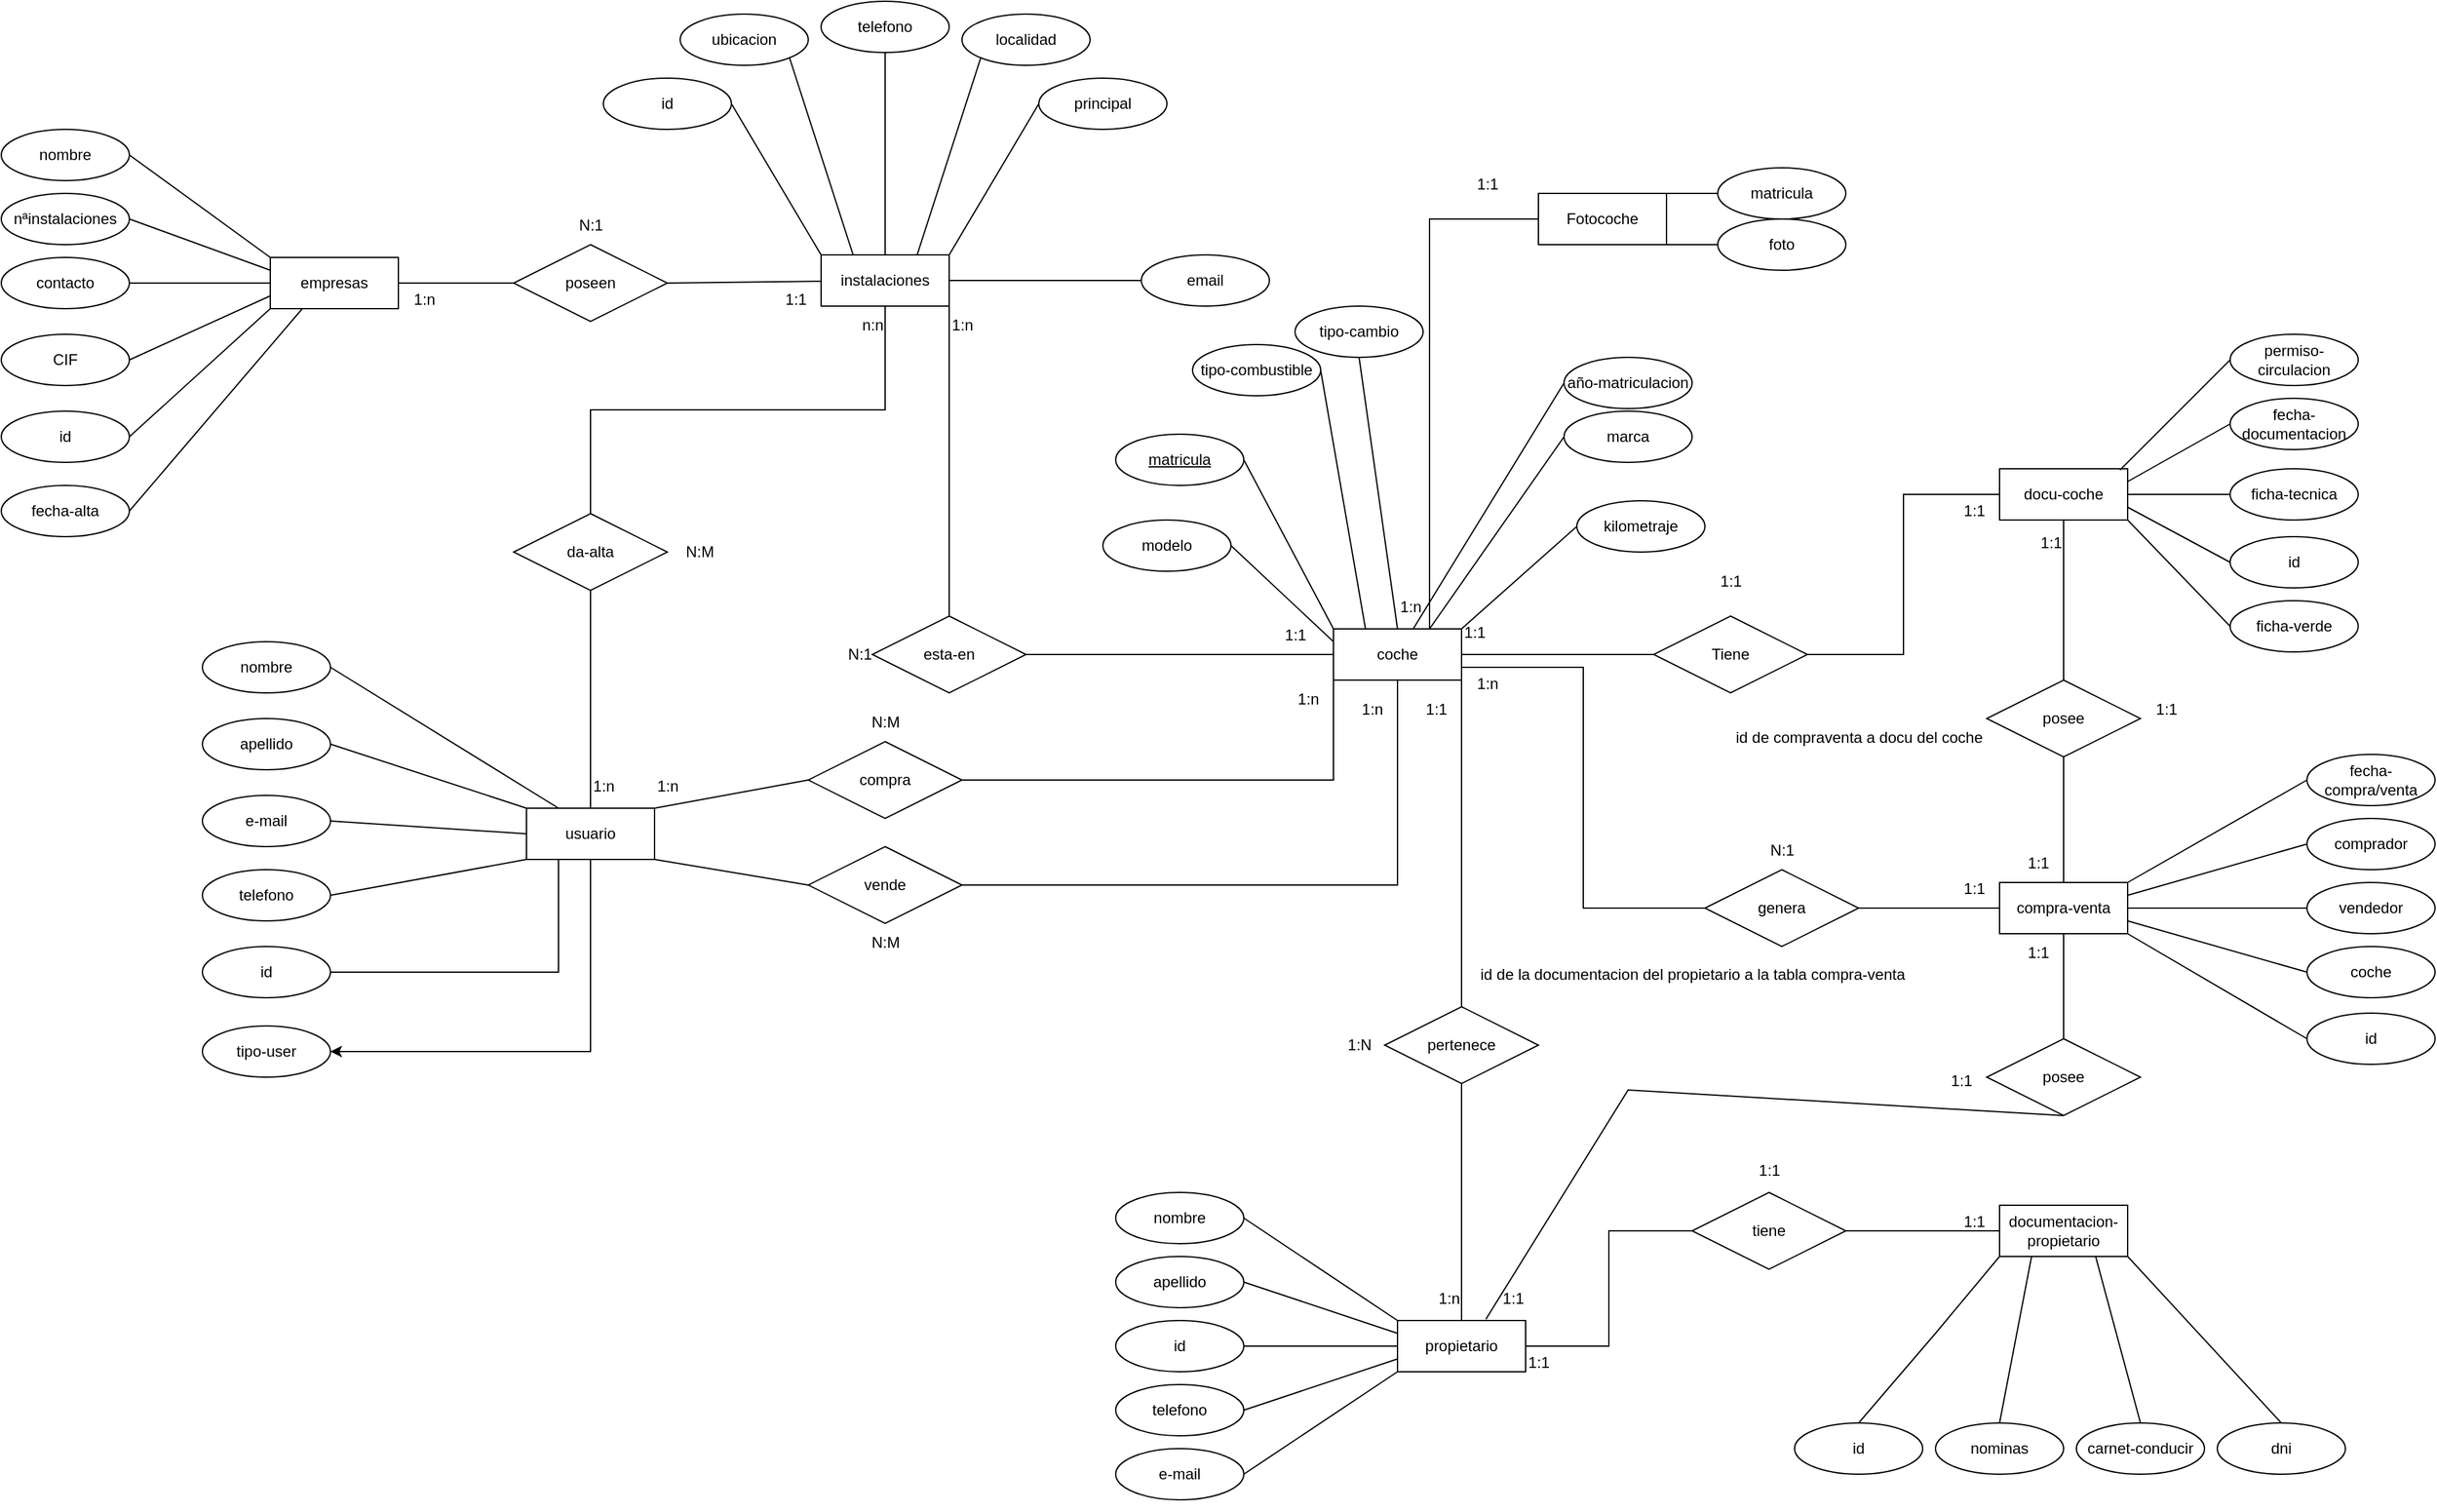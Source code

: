 <mxfile version="24.6.4" type="device">
  <diagram name="Página-1" id="o32XOpae7jngoMdHdTob">
    <mxGraphModel dx="2261" dy="2005" grid="1" gridSize="10" guides="1" tooltips="1" connect="1" arrows="1" fold="1" page="1" pageScale="1" pageWidth="827" pageHeight="1169" math="0" shadow="0">
      <root>
        <mxCell id="0" />
        <mxCell id="1" parent="0" />
        <mxCell id="p2h6je1VR1aponJOLCcb-19" style="edgeStyle=none;rounded=0;orthogonalLoop=1;jettySize=auto;html=1;exitX=1;exitY=0.5;exitDx=0;exitDy=0;endArrow=none;endFill=0;" parent="1" source="p2h6je1VR1aponJOLCcb-2" target="p2h6je1VR1aponJOLCcb-18" edge="1">
          <mxGeometry relative="1" as="geometry" />
        </mxCell>
        <mxCell id="LXrjmOvLJOe-oif1tUqk-15" style="edgeStyle=orthogonalEdgeStyle;rounded=0;orthogonalLoop=1;jettySize=auto;html=1;exitX=1;exitY=0.75;exitDx=0;exitDy=0;entryX=0;entryY=0.5;entryDx=0;entryDy=0;endArrow=none;endFill=0;" parent="1" source="p2h6je1VR1aponJOLCcb-2" target="LXrjmOvLJOe-oif1tUqk-14" edge="1">
          <mxGeometry relative="1" as="geometry" />
        </mxCell>
        <mxCell id="v3i-XIdAXRBcabQPb2au-12" style="edgeStyle=none;rounded=0;orthogonalLoop=1;jettySize=auto;html=1;exitX=0;exitY=0.5;exitDx=0;exitDy=0;entryX=1;entryY=0.5;entryDx=0;entryDy=0;endArrow=none;endFill=0;" parent="1" source="p2h6je1VR1aponJOLCcb-2" target="v3i-XIdAXRBcabQPb2au-11" edge="1">
          <mxGeometry relative="1" as="geometry" />
        </mxCell>
        <mxCell id="qPH6WN7WB-IxrL-zVzdW-25" style="edgeStyle=none;rounded=0;orthogonalLoop=1;jettySize=auto;html=1;exitX=1;exitY=1;exitDx=0;exitDy=0;entryX=0.5;entryY=0;entryDx=0;entryDy=0;endArrow=none;endFill=0;" parent="1" source="p2h6je1VR1aponJOLCcb-2" target="p2h6je1VR1aponJOLCcb-33" edge="1">
          <mxGeometry relative="1" as="geometry" />
        </mxCell>
        <mxCell id="p2h6je1VR1aponJOLCcb-2" value="coche" style="whiteSpace=wrap;html=1;align=center;" parent="1" vertex="1">
          <mxGeometry x="370" y="260" width="100" height="40" as="geometry" />
        </mxCell>
        <mxCell id="p2h6je1VR1aponJOLCcb-10" style="edgeStyle=none;rounded=0;orthogonalLoop=1;jettySize=auto;html=1;entryX=0;entryY=0;entryDx=0;entryDy=0;exitX=1;exitY=0.5;exitDx=0;exitDy=0;endArrow=none;endFill=0;" parent="1" source="p2h6je1VR1aponJOLCcb-3" target="p2h6je1VR1aponJOLCcb-2" edge="1">
          <mxGeometry relative="1" as="geometry">
            <mxPoint x="290" y="150" as="sourcePoint" />
          </mxGeometry>
        </mxCell>
        <mxCell id="p2h6je1VR1aponJOLCcb-3" value="&lt;u&gt;matricula&lt;/u&gt;" style="ellipse;whiteSpace=wrap;html=1;align=center;" parent="1" vertex="1">
          <mxGeometry x="200" y="108" width="100" height="40" as="geometry" />
        </mxCell>
        <mxCell id="p2h6je1VR1aponJOLCcb-15" style="edgeStyle=none;rounded=0;orthogonalLoop=1;jettySize=auto;html=1;exitX=0.5;exitY=1;exitDx=0;exitDy=0;entryX=0.5;entryY=0;entryDx=0;entryDy=0;endArrow=none;endFill=0;" parent="1" source="p2h6je1VR1aponJOLCcb-4" target="p2h6je1VR1aponJOLCcb-2" edge="1">
          <mxGeometry relative="1" as="geometry" />
        </mxCell>
        <mxCell id="p2h6je1VR1aponJOLCcb-4" value="tipo-cambio" style="ellipse;whiteSpace=wrap;html=1;align=center;" parent="1" vertex="1">
          <mxGeometry x="340" y="8" width="100" height="40" as="geometry" />
        </mxCell>
        <mxCell id="p2h6je1VR1aponJOLCcb-16" style="edgeStyle=none;rounded=0;orthogonalLoop=1;jettySize=auto;html=1;exitX=0;exitY=0.5;exitDx=0;exitDy=0;endArrow=none;endFill=0;" parent="1" source="p2h6je1VR1aponJOLCcb-5" target="p2h6je1VR1aponJOLCcb-2" edge="1">
          <mxGeometry relative="1" as="geometry" />
        </mxCell>
        <mxCell id="p2h6je1VR1aponJOLCcb-5" value="año-matriculacion" style="ellipse;whiteSpace=wrap;html=1;align=center;" parent="1" vertex="1">
          <mxGeometry x="550" y="48" width="100" height="40" as="geometry" />
        </mxCell>
        <mxCell id="p2h6je1VR1aponJOLCcb-14" style="edgeStyle=none;rounded=0;orthogonalLoop=1;jettySize=auto;html=1;exitX=1;exitY=0.5;exitDx=0;exitDy=0;entryX=0.25;entryY=0;entryDx=0;entryDy=0;endArrow=none;endFill=0;" parent="1" source="p2h6je1VR1aponJOLCcb-6" target="p2h6je1VR1aponJOLCcb-2" edge="1">
          <mxGeometry relative="1" as="geometry" />
        </mxCell>
        <mxCell id="p2h6je1VR1aponJOLCcb-6" value="tipo-combustible" style="ellipse;whiteSpace=wrap;html=1;align=center;" parent="1" vertex="1">
          <mxGeometry x="260" y="38" width="100" height="40" as="geometry" />
        </mxCell>
        <mxCell id="LXrjmOvLJOe-oif1tUqk-6" style="edgeStyle=none;rounded=0;orthogonalLoop=1;jettySize=auto;html=1;exitX=0;exitY=0.5;exitDx=0;exitDy=0;entryX=0.75;entryY=0;entryDx=0;entryDy=0;endArrow=none;endFill=0;" parent="1" source="p2h6je1VR1aponJOLCcb-7" target="p2h6je1VR1aponJOLCcb-2" edge="1">
          <mxGeometry relative="1" as="geometry" />
        </mxCell>
        <mxCell id="p2h6je1VR1aponJOLCcb-7" value="marca" style="ellipse;whiteSpace=wrap;html=1;align=center;" parent="1" vertex="1">
          <mxGeometry x="550" y="90" width="100" height="40" as="geometry" />
        </mxCell>
        <mxCell id="LXrjmOvLJOe-oif1tUqk-4" style="edgeStyle=none;rounded=0;orthogonalLoop=1;jettySize=auto;html=1;exitX=0;exitY=0.5;exitDx=0;exitDy=0;entryX=1;entryY=0;entryDx=0;entryDy=0;endArrow=none;endFill=0;" parent="1" source="p2h6je1VR1aponJOLCcb-8" target="p2h6je1VR1aponJOLCcb-2" edge="1">
          <mxGeometry relative="1" as="geometry" />
        </mxCell>
        <mxCell id="p2h6je1VR1aponJOLCcb-8" value="kilometraje" style="ellipse;whiteSpace=wrap;html=1;align=center;" parent="1" vertex="1">
          <mxGeometry x="560" y="160" width="100" height="40" as="geometry" />
        </mxCell>
        <mxCell id="p2h6je1VR1aponJOLCcb-11" style="edgeStyle=none;rounded=0;orthogonalLoop=1;jettySize=auto;html=1;exitX=1;exitY=0.5;exitDx=0;exitDy=0;entryX=0;entryY=0.25;entryDx=0;entryDy=0;endArrow=none;endFill=0;" parent="1" source="p2h6je1VR1aponJOLCcb-9" target="p2h6je1VR1aponJOLCcb-2" edge="1">
          <mxGeometry relative="1" as="geometry" />
        </mxCell>
        <mxCell id="p2h6je1VR1aponJOLCcb-9" value="modelo" style="ellipse;whiteSpace=wrap;html=1;align=center;" parent="1" vertex="1">
          <mxGeometry x="190" y="175" width="100" height="40" as="geometry" />
        </mxCell>
        <mxCell id="p2h6je1VR1aponJOLCcb-21" style="edgeStyle=orthogonalEdgeStyle;rounded=0;orthogonalLoop=1;jettySize=auto;html=1;exitX=1;exitY=0.5;exitDx=0;exitDy=0;entryX=0;entryY=0.5;entryDx=0;entryDy=0;endArrow=none;endFill=0;" parent="1" source="p2h6je1VR1aponJOLCcb-18" target="p2h6je1VR1aponJOLCcb-20" edge="1">
          <mxGeometry relative="1" as="geometry" />
        </mxCell>
        <mxCell id="p2h6je1VR1aponJOLCcb-18" value="Tiene" style="shape=rhombus;perimeter=rhombusPerimeter;whiteSpace=wrap;html=1;align=center;" parent="1" vertex="1">
          <mxGeometry x="620" y="250" width="120" height="60" as="geometry" />
        </mxCell>
        <mxCell id="qPH6WN7WB-IxrL-zVzdW-34" style="edgeStyle=none;rounded=0;orthogonalLoop=1;jettySize=auto;html=1;exitX=0.5;exitY=1;exitDx=0;exitDy=0;endArrow=none;endFill=0;" parent="1" source="p2h6je1VR1aponJOLCcb-20" target="v3i-XIdAXRBcabQPb2au-45" edge="1">
          <mxGeometry relative="1" as="geometry" />
        </mxCell>
        <mxCell id="p2h6je1VR1aponJOLCcb-20" value="docu-coche" style="whiteSpace=wrap;html=1;align=center;" parent="1" vertex="1">
          <mxGeometry x="890" y="135" width="100" height="40" as="geometry" />
        </mxCell>
        <mxCell id="p2h6je1VR1aponJOLCcb-22" value="permiso-circulacion" style="ellipse;whiteSpace=wrap;html=1;align=center;" parent="1" vertex="1">
          <mxGeometry x="1070" y="30" width="100" height="40" as="geometry" />
        </mxCell>
        <mxCell id="p2h6je1VR1aponJOLCcb-26" style="edgeStyle=none;rounded=0;orthogonalLoop=1;jettySize=auto;html=1;exitX=0;exitY=0.5;exitDx=0;exitDy=0;entryX=1;entryY=0.5;entryDx=0;entryDy=0;endArrow=none;endFill=0;" parent="1" source="p2h6je1VR1aponJOLCcb-23" target="p2h6je1VR1aponJOLCcb-20" edge="1">
          <mxGeometry relative="1" as="geometry" />
        </mxCell>
        <mxCell id="p2h6je1VR1aponJOLCcb-23" value="ficha-tecnica" style="ellipse;whiteSpace=wrap;html=1;align=center;" parent="1" vertex="1">
          <mxGeometry x="1070" y="135" width="100" height="40" as="geometry" />
        </mxCell>
        <mxCell id="p2h6je1VR1aponJOLCcb-27" style="edgeStyle=none;rounded=0;orthogonalLoop=1;jettySize=auto;html=1;exitX=0;exitY=0.5;exitDx=0;exitDy=0;entryX=1;entryY=1;entryDx=0;entryDy=0;endArrow=none;endFill=0;" parent="1" source="p2h6je1VR1aponJOLCcb-24" target="p2h6je1VR1aponJOLCcb-20" edge="1">
          <mxGeometry relative="1" as="geometry" />
        </mxCell>
        <mxCell id="p2h6je1VR1aponJOLCcb-24" value="ficha-verde" style="ellipse;whiteSpace=wrap;html=1;align=center;" parent="1" vertex="1">
          <mxGeometry x="1070" y="238" width="100" height="40" as="geometry" />
        </mxCell>
        <mxCell id="p2h6je1VR1aponJOLCcb-25" style="edgeStyle=none;rounded=0;orthogonalLoop=1;jettySize=auto;html=1;exitX=0;exitY=0.5;exitDx=0;exitDy=0;entryX=0.94;entryY=0.025;entryDx=0;entryDy=0;entryPerimeter=0;endArrow=none;endFill=0;" parent="1" source="p2h6je1VR1aponJOLCcb-22" target="p2h6je1VR1aponJOLCcb-20" edge="1">
          <mxGeometry relative="1" as="geometry" />
        </mxCell>
        <mxCell id="p2h6je1VR1aponJOLCcb-28" value="1:1" style="text;html=1;align=center;verticalAlign=middle;resizable=0;points=[];autosize=1;strokeColor=none;fillColor=none;" parent="1" vertex="1">
          <mxGeometry x="460" y="248" width="40" height="30" as="geometry" />
        </mxCell>
        <mxCell id="p2h6je1VR1aponJOLCcb-29" value="1:1" style="text;html=1;align=center;verticalAlign=middle;resizable=0;points=[];autosize=1;strokeColor=none;fillColor=none;" parent="1" vertex="1">
          <mxGeometry x="850" y="153" width="40" height="30" as="geometry" />
        </mxCell>
        <mxCell id="p2h6je1VR1aponJOLCcb-30" value="1:1" style="text;html=1;align=center;verticalAlign=middle;resizable=0;points=[];autosize=1;strokeColor=none;fillColor=none;" parent="1" vertex="1">
          <mxGeometry x="660" y="208" width="40" height="30" as="geometry" />
        </mxCell>
        <mxCell id="p2h6je1VR1aponJOLCcb-36" style="edgeStyle=none;rounded=0;orthogonalLoop=1;jettySize=auto;html=1;exitX=0.5;exitY=1;exitDx=0;exitDy=0;endArrow=none;endFill=0;" parent="1" source="p2h6je1VR1aponJOLCcb-33" target="p2h6je1VR1aponJOLCcb-35" edge="1">
          <mxGeometry relative="1" as="geometry" />
        </mxCell>
        <mxCell id="p2h6je1VR1aponJOLCcb-33" value="pertenece" style="shape=rhombus;perimeter=rhombusPerimeter;whiteSpace=wrap;html=1;align=center;" parent="1" vertex="1">
          <mxGeometry x="410" y="555" width="120" height="60" as="geometry" />
        </mxCell>
        <mxCell id="v3i-XIdAXRBcabQPb2au-23" style="edgeStyle=orthogonalEdgeStyle;rounded=0;orthogonalLoop=1;jettySize=auto;html=1;exitX=1;exitY=0.5;exitDx=0;exitDy=0;entryX=0;entryY=0.5;entryDx=0;entryDy=0;endArrow=none;endFill=0;" parent="1" source="p2h6je1VR1aponJOLCcb-35" target="v3i-XIdAXRBcabQPb2au-22" edge="1">
          <mxGeometry relative="1" as="geometry" />
        </mxCell>
        <mxCell id="p2h6je1VR1aponJOLCcb-35" value="propietario" style="whiteSpace=wrap;html=1;align=center;" parent="1" vertex="1">
          <mxGeometry x="420" y="800" width="100" height="40" as="geometry" />
        </mxCell>
        <mxCell id="p2h6je1VR1aponJOLCcb-43" style="edgeStyle=none;rounded=0;orthogonalLoop=1;jettySize=auto;html=1;exitX=1;exitY=0.5;exitDx=0;exitDy=0;entryX=0;entryY=0;entryDx=0;entryDy=0;endArrow=none;endFill=0;" parent="1" source="p2h6je1VR1aponJOLCcb-38" target="p2h6je1VR1aponJOLCcb-35" edge="1">
          <mxGeometry relative="1" as="geometry" />
        </mxCell>
        <mxCell id="p2h6je1VR1aponJOLCcb-38" value="nombre" style="ellipse;whiteSpace=wrap;html=1;align=center;" parent="1" vertex="1">
          <mxGeometry x="200" y="700" width="100" height="40" as="geometry" />
        </mxCell>
        <mxCell id="p2h6je1VR1aponJOLCcb-44" style="edgeStyle=none;rounded=0;orthogonalLoop=1;jettySize=auto;html=1;exitX=1;exitY=0.5;exitDx=0;exitDy=0;entryX=0;entryY=0.25;entryDx=0;entryDy=0;endArrow=none;endFill=0;" parent="1" source="p2h6je1VR1aponJOLCcb-39" target="p2h6je1VR1aponJOLCcb-35" edge="1">
          <mxGeometry relative="1" as="geometry" />
        </mxCell>
        <mxCell id="p2h6je1VR1aponJOLCcb-39" value="apellido" style="ellipse;whiteSpace=wrap;html=1;align=center;" parent="1" vertex="1">
          <mxGeometry x="200" y="750" width="100" height="40" as="geometry" />
        </mxCell>
        <mxCell id="p2h6je1VR1aponJOLCcb-46" style="edgeStyle=none;rounded=0;orthogonalLoop=1;jettySize=auto;html=1;exitX=1;exitY=0.5;exitDx=0;exitDy=0;entryX=0;entryY=1;entryDx=0;entryDy=0;endArrow=none;endFill=0;" parent="1" source="p2h6je1VR1aponJOLCcb-40" target="p2h6je1VR1aponJOLCcb-35" edge="1">
          <mxGeometry relative="1" as="geometry" />
        </mxCell>
        <mxCell id="p2h6je1VR1aponJOLCcb-40" value="e-mail" style="ellipse;whiteSpace=wrap;html=1;align=center;" parent="1" vertex="1">
          <mxGeometry x="200" y="900" width="100" height="40" as="geometry" />
        </mxCell>
        <mxCell id="p2h6je1VR1aponJOLCcb-45" style="edgeStyle=none;rounded=0;orthogonalLoop=1;jettySize=auto;html=1;exitX=1;exitY=0.5;exitDx=0;exitDy=0;entryX=0;entryY=0.75;entryDx=0;entryDy=0;endArrow=none;endFill=0;" parent="1" source="p2h6je1VR1aponJOLCcb-41" target="p2h6je1VR1aponJOLCcb-35" edge="1">
          <mxGeometry relative="1" as="geometry" />
        </mxCell>
        <mxCell id="p2h6je1VR1aponJOLCcb-41" value="telefono" style="ellipse;whiteSpace=wrap;html=1;align=center;" parent="1" vertex="1">
          <mxGeometry x="200" y="850" width="100" height="40" as="geometry" />
        </mxCell>
        <mxCell id="p2h6je1VR1aponJOLCcb-61" style="edgeStyle=none;rounded=0;orthogonalLoop=1;jettySize=auto;html=1;exitX=1;exitY=0.5;exitDx=0;exitDy=0;entryX=0;entryY=0.5;entryDx=0;entryDy=0;endArrow=none;endFill=0;" parent="1" source="p2h6je1VR1aponJOLCcb-47" target="p2h6je1VR1aponJOLCcb-59" edge="1">
          <mxGeometry relative="1" as="geometry" />
        </mxCell>
        <mxCell id="p2h6je1VR1aponJOLCcb-47" value="empresas" style="whiteSpace=wrap;html=1;align=center;" parent="1" vertex="1">
          <mxGeometry x="-460" y="-30" width="100" height="40" as="geometry" />
        </mxCell>
        <mxCell id="LXrjmOvLJOe-oif1tUqk-11" style="edgeStyle=none;rounded=0;orthogonalLoop=1;jettySize=auto;html=1;exitX=1;exitY=0;exitDx=0;exitDy=0;entryX=0;entryY=0.5;entryDx=0;entryDy=0;endArrow=none;endFill=0;" parent="1" source="p2h6je1VR1aponJOLCcb-48" target="LXrjmOvLJOe-oif1tUqk-1" edge="1">
          <mxGeometry relative="1" as="geometry" />
        </mxCell>
        <mxCell id="LXrjmOvLJOe-oif1tUqk-12" style="edgeStyle=none;rounded=0;orthogonalLoop=1;jettySize=auto;html=1;exitX=1;exitY=1;exitDx=0;exitDy=0;entryX=0;entryY=0.5;entryDx=0;entryDy=0;endArrow=none;endFill=0;" parent="1" source="p2h6je1VR1aponJOLCcb-48" target="LXrjmOvLJOe-oif1tUqk-9" edge="1">
          <mxGeometry relative="1" as="geometry" />
        </mxCell>
        <mxCell id="LVXX-1TOf8KX2wF0o9g_-2" style="edgeStyle=orthogonalEdgeStyle;rounded=0;orthogonalLoop=1;jettySize=auto;html=1;exitX=0.5;exitY=1;exitDx=0;exitDy=0;entryX=1;entryY=0.5;entryDx=0;entryDy=0;" edge="1" parent="1" source="p2h6je1VR1aponJOLCcb-48" target="LVXX-1TOf8KX2wF0o9g_-1">
          <mxGeometry relative="1" as="geometry" />
        </mxCell>
        <mxCell id="p2h6je1VR1aponJOLCcb-48" value="usuario" style="whiteSpace=wrap;html=1;align=center;" parent="1" vertex="1">
          <mxGeometry x="-260" y="400" width="100" height="40" as="geometry" />
        </mxCell>
        <mxCell id="p2h6je1VR1aponJOLCcb-54" style="edgeStyle=none;rounded=0;orthogonalLoop=1;jettySize=auto;html=1;exitX=1;exitY=0.5;exitDx=0;exitDy=0;entryX=0;entryY=1;entryDx=0;entryDy=0;endArrow=none;endFill=0;" parent="1" source="p2h6je1VR1aponJOLCcb-49" target="p2h6je1VR1aponJOLCcb-47" edge="1">
          <mxGeometry relative="1" as="geometry" />
        </mxCell>
        <mxCell id="p2h6je1VR1aponJOLCcb-49" value="id" style="ellipse;whiteSpace=wrap;html=1;align=center;" parent="1" vertex="1">
          <mxGeometry x="-670" y="90" width="100" height="40" as="geometry" />
        </mxCell>
        <mxCell id="p2h6je1VR1aponJOLCcb-55" style="edgeStyle=none;rounded=0;orthogonalLoop=1;jettySize=auto;html=1;exitX=1;exitY=0.5;exitDx=0;exitDy=0;entryX=0;entryY=0;entryDx=0;entryDy=0;endArrow=none;endFill=0;" parent="1" source="p2h6je1VR1aponJOLCcb-50" target="p2h6je1VR1aponJOLCcb-47" edge="1">
          <mxGeometry relative="1" as="geometry" />
        </mxCell>
        <mxCell id="p2h6je1VR1aponJOLCcb-50" value="nombre" style="ellipse;whiteSpace=wrap;html=1;align=center;" parent="1" vertex="1">
          <mxGeometry x="-670" y="-130" width="100" height="40" as="geometry" />
        </mxCell>
        <mxCell id="p2h6je1VR1aponJOLCcb-57" style="edgeStyle=none;rounded=0;orthogonalLoop=1;jettySize=auto;html=1;exitX=1;exitY=0.5;exitDx=0;exitDy=0;entryX=0;entryY=0.5;entryDx=0;entryDy=0;endArrow=none;endFill=0;" parent="1" source="p2h6je1VR1aponJOLCcb-51" target="p2h6je1VR1aponJOLCcb-47" edge="1">
          <mxGeometry relative="1" as="geometry" />
        </mxCell>
        <mxCell id="p2h6je1VR1aponJOLCcb-51" value="contacto" style="ellipse;whiteSpace=wrap;html=1;align=center;" parent="1" vertex="1">
          <mxGeometry x="-670" y="-30" width="100" height="40" as="geometry" />
        </mxCell>
        <mxCell id="p2h6je1VR1aponJOLCcb-52" value="CIF" style="ellipse;whiteSpace=wrap;html=1;align=center;" parent="1" vertex="1">
          <mxGeometry x="-670" y="30" width="100" height="40" as="geometry" />
        </mxCell>
        <mxCell id="p2h6je1VR1aponJOLCcb-56" style="edgeStyle=none;rounded=0;orthogonalLoop=1;jettySize=auto;html=1;exitX=1;exitY=0.5;exitDx=0;exitDy=0;entryX=0;entryY=0.25;entryDx=0;entryDy=0;endArrow=none;endFill=0;" parent="1" source="p2h6je1VR1aponJOLCcb-53" target="p2h6je1VR1aponJOLCcb-47" edge="1">
          <mxGeometry relative="1" as="geometry" />
        </mxCell>
        <mxCell id="p2h6je1VR1aponJOLCcb-53" value="nªinstalaciones" style="ellipse;whiteSpace=wrap;html=1;align=center;" parent="1" vertex="1">
          <mxGeometry x="-670" y="-80" width="100" height="40" as="geometry" />
        </mxCell>
        <mxCell id="p2h6je1VR1aponJOLCcb-58" style="edgeStyle=none;rounded=0;orthogonalLoop=1;jettySize=auto;html=1;exitX=1;exitY=0.5;exitDx=0;exitDy=0;entryX=0;entryY=0.75;entryDx=0;entryDy=0;endArrow=none;endFill=0;" parent="1" source="p2h6je1VR1aponJOLCcb-52" target="p2h6je1VR1aponJOLCcb-47" edge="1">
          <mxGeometry relative="1" as="geometry" />
        </mxCell>
        <mxCell id="p2h6je1VR1aponJOLCcb-62" style="edgeStyle=none;rounded=0;orthogonalLoop=1;jettySize=auto;html=1;exitX=1;exitY=0.5;exitDx=0;exitDy=0;endArrow=none;endFill=0;" parent="1" source="p2h6je1VR1aponJOLCcb-59" target="p2h6je1VR1aponJOLCcb-60" edge="1">
          <mxGeometry relative="1" as="geometry" />
        </mxCell>
        <mxCell id="p2h6je1VR1aponJOLCcb-59" value="poseen" style="shape=rhombus;perimeter=rhombusPerimeter;whiteSpace=wrap;html=1;align=center;" parent="1" vertex="1">
          <mxGeometry x="-270" y="-40" width="120" height="60" as="geometry" />
        </mxCell>
        <mxCell id="qPH6WN7WB-IxrL-zVzdW-4" style="edgeStyle=orthogonalEdgeStyle;rounded=0;orthogonalLoop=1;jettySize=auto;html=1;exitX=0.5;exitY=1;exitDx=0;exitDy=0;entryX=0.5;entryY=0;entryDx=0;entryDy=0;endArrow=none;endFill=0;" parent="1" source="p2h6je1VR1aponJOLCcb-60" target="LXrjmOvLJOe-oif1tUqk-18" edge="1">
          <mxGeometry relative="1" as="geometry" />
        </mxCell>
        <mxCell id="p2h6je1VR1aponJOLCcb-60" value="instalaciones" style="whiteSpace=wrap;html=1;align=center;" parent="1" vertex="1">
          <mxGeometry x="-30" y="-32" width="100" height="40" as="geometry" />
        </mxCell>
        <mxCell id="p2h6je1VR1aponJOLCcb-75" style="edgeStyle=none;rounded=0;orthogonalLoop=1;jettySize=auto;html=1;exitX=1;exitY=1;exitDx=0;exitDy=0;entryX=0.25;entryY=0;entryDx=0;entryDy=0;endArrow=none;endFill=0;" parent="1" source="p2h6je1VR1aponJOLCcb-64" target="p2h6je1VR1aponJOLCcb-60" edge="1">
          <mxGeometry relative="1" as="geometry" />
        </mxCell>
        <mxCell id="p2h6je1VR1aponJOLCcb-64" value="ubicacion" style="ellipse;whiteSpace=wrap;html=1;align=center;" parent="1" vertex="1">
          <mxGeometry x="-140" y="-220" width="100" height="40" as="geometry" />
        </mxCell>
        <mxCell id="qPH6WN7WB-IxrL-zVzdW-6" style="rounded=0;orthogonalLoop=1;jettySize=auto;html=1;exitX=0;exitY=1;exitDx=0;exitDy=0;entryX=0.75;entryY=0;entryDx=0;entryDy=0;endArrow=none;endFill=0;" parent="1" source="p2h6je1VR1aponJOLCcb-65" target="p2h6je1VR1aponJOLCcb-60" edge="1">
          <mxGeometry relative="1" as="geometry" />
        </mxCell>
        <mxCell id="p2h6je1VR1aponJOLCcb-65" value="localidad" style="ellipse;whiteSpace=wrap;html=1;align=center;" parent="1" vertex="1">
          <mxGeometry x="80" y="-220" width="100" height="40" as="geometry" />
        </mxCell>
        <mxCell id="p2h6je1VR1aponJOLCcb-73" style="edgeStyle=none;rounded=0;orthogonalLoop=1;jettySize=auto;html=1;exitX=0.5;exitY=1;exitDx=0;exitDy=0;entryX=0.5;entryY=0;entryDx=0;entryDy=0;endArrow=none;endFill=0;" parent="1" source="p2h6je1VR1aponJOLCcb-66" target="p2h6je1VR1aponJOLCcb-60" edge="1">
          <mxGeometry relative="1" as="geometry" />
        </mxCell>
        <mxCell id="p2h6je1VR1aponJOLCcb-66" value="telefono" style="ellipse;whiteSpace=wrap;html=1;align=center;" parent="1" vertex="1">
          <mxGeometry x="-30" y="-230" width="100" height="40" as="geometry" />
        </mxCell>
        <mxCell id="p2h6je1VR1aponJOLCcb-70" style="edgeStyle=none;rounded=0;orthogonalLoop=1;jettySize=auto;html=1;exitX=0;exitY=0.5;exitDx=0;exitDy=0;endArrow=none;endFill=0;" parent="1" source="p2h6je1VR1aponJOLCcb-67" target="p2h6je1VR1aponJOLCcb-60" edge="1">
          <mxGeometry relative="1" as="geometry" />
        </mxCell>
        <mxCell id="p2h6je1VR1aponJOLCcb-67" value="email" style="ellipse;whiteSpace=wrap;html=1;align=center;" parent="1" vertex="1">
          <mxGeometry x="220" y="-32" width="100" height="40" as="geometry" />
        </mxCell>
        <mxCell id="p2h6je1VR1aponJOLCcb-71" style="edgeStyle=none;rounded=0;orthogonalLoop=1;jettySize=auto;html=1;exitX=0;exitY=0.5;exitDx=0;exitDy=0;entryX=1;entryY=0;entryDx=0;entryDy=0;endArrow=none;endFill=0;" parent="1" source="p2h6je1VR1aponJOLCcb-68" target="p2h6je1VR1aponJOLCcb-60" edge="1">
          <mxGeometry relative="1" as="geometry" />
        </mxCell>
        <mxCell id="p2h6je1VR1aponJOLCcb-68" value="principal" style="ellipse;whiteSpace=wrap;html=1;align=center;" parent="1" vertex="1">
          <mxGeometry x="140" y="-170" width="100" height="40" as="geometry" />
        </mxCell>
        <mxCell id="p2h6je1VR1aponJOLCcb-85" style="edgeStyle=none;rounded=0;orthogonalLoop=1;jettySize=auto;html=1;exitX=1;exitY=0.5;exitDx=0;exitDy=0;entryX=0;entryY=1;entryDx=0;entryDy=0;endArrow=none;endFill=0;" parent="1" source="p2h6je1VR1aponJOLCcb-77" target="p2h6je1VR1aponJOLCcb-48" edge="1">
          <mxGeometry relative="1" as="geometry" />
        </mxCell>
        <mxCell id="p2h6je1VR1aponJOLCcb-77" value="telefono" style="ellipse;whiteSpace=wrap;html=1;align=center;" parent="1" vertex="1">
          <mxGeometry x="-513" y="448" width="100" height="40" as="geometry" />
        </mxCell>
        <mxCell id="p2h6je1VR1aponJOLCcb-84" style="edgeStyle=none;rounded=0;orthogonalLoop=1;jettySize=auto;html=1;exitX=1;exitY=0.5;exitDx=0;exitDy=0;entryX=0.25;entryY=0;entryDx=0;entryDy=0;endArrow=none;endFill=0;" parent="1" source="p2h6je1VR1aponJOLCcb-78" target="p2h6je1VR1aponJOLCcb-48" edge="1">
          <mxGeometry relative="1" as="geometry" />
        </mxCell>
        <mxCell id="p2h6je1VR1aponJOLCcb-78" value="nombre" style="ellipse;whiteSpace=wrap;html=1;align=center;" parent="1" vertex="1">
          <mxGeometry x="-513" y="270" width="100" height="40" as="geometry" />
        </mxCell>
        <mxCell id="p2h6je1VR1aponJOLCcb-83" style="edgeStyle=none;rounded=0;orthogonalLoop=1;jettySize=auto;html=1;exitX=1;exitY=0.5;exitDx=0;exitDy=0;entryX=0;entryY=0;entryDx=0;entryDy=0;endArrow=none;endFill=0;" parent="1" source="p2h6je1VR1aponJOLCcb-79" target="p2h6je1VR1aponJOLCcb-48" edge="1">
          <mxGeometry relative="1" as="geometry" />
        </mxCell>
        <mxCell id="p2h6je1VR1aponJOLCcb-79" value="apellido" style="ellipse;whiteSpace=wrap;html=1;align=center;" parent="1" vertex="1">
          <mxGeometry x="-513" y="330" width="100" height="40" as="geometry" />
        </mxCell>
        <mxCell id="p2h6je1VR1aponJOLCcb-82" style="edgeStyle=none;rounded=0;orthogonalLoop=1;jettySize=auto;html=1;exitX=1;exitY=0.5;exitDx=0;exitDy=0;entryX=0;entryY=0.5;entryDx=0;entryDy=0;endArrow=none;endFill=0;" parent="1" source="p2h6je1VR1aponJOLCcb-80" target="p2h6je1VR1aponJOLCcb-48" edge="1">
          <mxGeometry relative="1" as="geometry" />
        </mxCell>
        <mxCell id="p2h6je1VR1aponJOLCcb-80" value="e-mail" style="ellipse;whiteSpace=wrap;html=1;align=center;" parent="1" vertex="1">
          <mxGeometry x="-513" y="390" width="100" height="40" as="geometry" />
        </mxCell>
        <mxCell id="qPH6WN7WB-IxrL-zVzdW-14" style="edgeStyle=orthogonalEdgeStyle;rounded=0;orthogonalLoop=1;jettySize=auto;html=1;exitX=1;exitY=0.5;exitDx=0;exitDy=0;entryX=0;entryY=1;entryDx=0;entryDy=0;endArrow=none;endFill=0;" parent="1" source="LXrjmOvLJOe-oif1tUqk-1" target="p2h6je1VR1aponJOLCcb-2" edge="1">
          <mxGeometry relative="1" as="geometry">
            <mxPoint x="360" y="310" as="targetPoint" />
          </mxGeometry>
        </mxCell>
        <mxCell id="LXrjmOvLJOe-oif1tUqk-1" value="compra" style="shape=rhombus;perimeter=rhombusPerimeter;whiteSpace=wrap;html=1;align=center;" parent="1" vertex="1">
          <mxGeometry x="-40" y="348" width="120" height="60" as="geometry" />
        </mxCell>
        <mxCell id="qPH6WN7WB-IxrL-zVzdW-13" style="edgeStyle=orthogonalEdgeStyle;rounded=0;orthogonalLoop=1;jettySize=auto;html=1;exitX=1;exitY=0.5;exitDx=0;exitDy=0;entryX=0.5;entryY=1;entryDx=0;entryDy=0;endArrow=none;endFill=0;" parent="1" source="LXrjmOvLJOe-oif1tUqk-9" target="p2h6je1VR1aponJOLCcb-2" edge="1">
          <mxGeometry relative="1" as="geometry" />
        </mxCell>
        <mxCell id="LXrjmOvLJOe-oif1tUqk-9" value="vende" style="shape=rhombus;perimeter=rhombusPerimeter;whiteSpace=wrap;html=1;align=center;" parent="1" vertex="1">
          <mxGeometry x="-40" y="430" width="120" height="60" as="geometry" />
        </mxCell>
        <mxCell id="LXrjmOvLJOe-oif1tUqk-17" style="edgeStyle=none;rounded=0;orthogonalLoop=1;jettySize=auto;html=1;exitX=1;exitY=0.5;exitDx=0;exitDy=0;entryX=0;entryY=0.5;entryDx=0;entryDy=0;endArrow=none;endFill=0;" parent="1" source="LXrjmOvLJOe-oif1tUqk-14" target="LXrjmOvLJOe-oif1tUqk-16" edge="1">
          <mxGeometry relative="1" as="geometry" />
        </mxCell>
        <mxCell id="LXrjmOvLJOe-oif1tUqk-14" value="genera" style="shape=rhombus;perimeter=rhombusPerimeter;whiteSpace=wrap;html=1;align=center;" parent="1" vertex="1">
          <mxGeometry x="660" y="448" width="120" height="60" as="geometry" />
        </mxCell>
        <mxCell id="v3i-XIdAXRBcabQPb2au-41" style="edgeStyle=none;rounded=0;orthogonalLoop=1;jettySize=auto;html=1;exitX=0.5;exitY=1;exitDx=0;exitDy=0;entryX=0.5;entryY=0;entryDx=0;entryDy=0;endArrow=none;endFill=0;" parent="1" source="LXrjmOvLJOe-oif1tUqk-16" target="v3i-XIdAXRBcabQPb2au-40" edge="1">
          <mxGeometry relative="1" as="geometry" />
        </mxCell>
        <mxCell id="v3i-XIdAXRBcabQPb2au-47" style="edgeStyle=none;rounded=0;orthogonalLoop=1;jettySize=auto;html=1;exitX=0.5;exitY=0;exitDx=0;exitDy=0;entryX=0.5;entryY=1;entryDx=0;entryDy=0;endArrow=none;endFill=0;" parent="1" source="LXrjmOvLJOe-oif1tUqk-16" target="v3i-XIdAXRBcabQPb2au-45" edge="1">
          <mxGeometry relative="1" as="geometry" />
        </mxCell>
        <mxCell id="LXrjmOvLJOe-oif1tUqk-16" value="compra-venta" style="whiteSpace=wrap;html=1;align=center;" parent="1" vertex="1">
          <mxGeometry x="890" y="458" width="100" height="40" as="geometry" />
        </mxCell>
        <mxCell id="LXrjmOvLJOe-oif1tUqk-20" style="edgeStyle=none;rounded=0;orthogonalLoop=1;jettySize=auto;html=1;exitX=0.5;exitY=1;exitDx=0;exitDy=0;endArrow=none;endFill=0;" parent="1" source="LXrjmOvLJOe-oif1tUqk-18" target="p2h6je1VR1aponJOLCcb-48" edge="1">
          <mxGeometry relative="1" as="geometry" />
        </mxCell>
        <mxCell id="LXrjmOvLJOe-oif1tUqk-18" value="da-alta" style="shape=rhombus;perimeter=rhombusPerimeter;whiteSpace=wrap;html=1;align=center;" parent="1" vertex="1">
          <mxGeometry x="-270" y="170" width="120" height="60" as="geometry" />
        </mxCell>
        <mxCell id="LXrjmOvLJOe-oif1tUqk-26" style="edgeStyle=none;rounded=0;orthogonalLoop=1;jettySize=auto;html=1;exitX=0;exitY=0.5;exitDx=0;exitDy=0;entryX=1;entryY=0;entryDx=0;entryDy=0;endArrow=none;endFill=0;" parent="1" source="LXrjmOvLJOe-oif1tUqk-21" target="LXrjmOvLJOe-oif1tUqk-16" edge="1">
          <mxGeometry relative="1" as="geometry" />
        </mxCell>
        <mxCell id="LXrjmOvLJOe-oif1tUqk-21" value="fecha-compra/venta" style="ellipse;whiteSpace=wrap;html=1;align=center;" parent="1" vertex="1">
          <mxGeometry x="1130" y="358" width="100" height="40" as="geometry" />
        </mxCell>
        <mxCell id="LXrjmOvLJOe-oif1tUqk-29" style="edgeStyle=none;rounded=0;orthogonalLoop=1;jettySize=auto;html=1;exitX=0;exitY=0.5;exitDx=0;exitDy=0;entryX=1;entryY=0.5;entryDx=0;entryDy=0;endArrow=none;endFill=0;" parent="1" source="LXrjmOvLJOe-oif1tUqk-22" target="LXrjmOvLJOe-oif1tUqk-16" edge="1">
          <mxGeometry relative="1" as="geometry" />
        </mxCell>
        <mxCell id="LXrjmOvLJOe-oif1tUqk-22" value="vendedor" style="ellipse;whiteSpace=wrap;html=1;align=center;" parent="1" vertex="1">
          <mxGeometry x="1130" y="458" width="100" height="40" as="geometry" />
        </mxCell>
        <mxCell id="LXrjmOvLJOe-oif1tUqk-27" style="edgeStyle=none;rounded=0;orthogonalLoop=1;jettySize=auto;html=1;exitX=0;exitY=0.5;exitDx=0;exitDy=0;entryX=1;entryY=0.25;entryDx=0;entryDy=0;endArrow=none;endFill=0;" parent="1" source="LXrjmOvLJOe-oif1tUqk-23" target="LXrjmOvLJOe-oif1tUqk-16" edge="1">
          <mxGeometry relative="1" as="geometry" />
        </mxCell>
        <mxCell id="LXrjmOvLJOe-oif1tUqk-23" value="comprador" style="ellipse;whiteSpace=wrap;html=1;align=center;" parent="1" vertex="1">
          <mxGeometry x="1130" y="408" width="100" height="40" as="geometry" />
        </mxCell>
        <mxCell id="LXrjmOvLJOe-oif1tUqk-30" style="edgeStyle=none;rounded=0;orthogonalLoop=1;jettySize=auto;html=1;exitX=0;exitY=0.5;exitDx=0;exitDy=0;entryX=1;entryY=0.75;entryDx=0;entryDy=0;endArrow=none;endFill=0;" parent="1" source="LXrjmOvLJOe-oif1tUqk-24" target="LXrjmOvLJOe-oif1tUqk-16" edge="1">
          <mxGeometry relative="1" as="geometry" />
        </mxCell>
        <mxCell id="LXrjmOvLJOe-oif1tUqk-24" value="coche" style="ellipse;whiteSpace=wrap;html=1;align=center;" parent="1" vertex="1">
          <mxGeometry x="1130" y="508" width="100" height="40" as="geometry" />
        </mxCell>
        <mxCell id="v3i-XIdAXRBcabQPb2au-3" style="edgeStyle=none;rounded=0;orthogonalLoop=1;jettySize=auto;html=1;exitX=1;exitY=0.5;exitDx=0;exitDy=0;entryX=0.25;entryY=1;entryDx=0;entryDy=0;endArrow=none;endFill=0;" parent="1" source="v3i-XIdAXRBcabQPb2au-1" target="p2h6je1VR1aponJOLCcb-47" edge="1">
          <mxGeometry relative="1" as="geometry" />
        </mxCell>
        <mxCell id="v3i-XIdAXRBcabQPb2au-1" value="fecha-alta" style="ellipse;whiteSpace=wrap;html=1;align=center;" parent="1" vertex="1">
          <mxGeometry x="-670" y="148" width="100" height="40" as="geometry" />
        </mxCell>
        <mxCell id="v3i-XIdAXRBcabQPb2au-6" style="edgeStyle=none;rounded=0;orthogonalLoop=1;jettySize=auto;html=1;exitX=1;exitY=0.5;exitDx=0;exitDy=0;entryX=0;entryY=0;entryDx=0;entryDy=0;endArrow=none;endFill=0;" parent="1" source="v3i-XIdAXRBcabQPb2au-5" target="p2h6je1VR1aponJOLCcb-60" edge="1">
          <mxGeometry relative="1" as="geometry" />
        </mxCell>
        <mxCell id="v3i-XIdAXRBcabQPb2au-5" value="id" style="ellipse;whiteSpace=wrap;html=1;align=center;" parent="1" vertex="1">
          <mxGeometry x="-200" y="-170" width="100" height="40" as="geometry" />
        </mxCell>
        <mxCell id="qPH6WN7WB-IxrL-zVzdW-2" style="edgeStyle=orthogonalEdgeStyle;rounded=0;orthogonalLoop=1;jettySize=auto;html=1;exitX=1;exitY=0.5;exitDx=0;exitDy=0;entryX=0.25;entryY=1;entryDx=0;entryDy=0;endArrow=none;endFill=0;" parent="1" source="v3i-XIdAXRBcabQPb2au-9" target="p2h6je1VR1aponJOLCcb-48" edge="1">
          <mxGeometry relative="1" as="geometry" />
        </mxCell>
        <mxCell id="v3i-XIdAXRBcabQPb2au-9" value="id" style="ellipse;whiteSpace=wrap;html=1;align=center;" parent="1" vertex="1">
          <mxGeometry x="-513" y="508" width="100" height="40" as="geometry" />
        </mxCell>
        <mxCell id="v3i-XIdAXRBcabQPb2au-13" style="edgeStyle=none;rounded=0;orthogonalLoop=1;jettySize=auto;html=1;exitX=0.5;exitY=0;exitDx=0;exitDy=0;entryX=1;entryY=1;entryDx=0;entryDy=0;endArrow=none;endFill=0;" parent="1" source="v3i-XIdAXRBcabQPb2au-11" target="p2h6je1VR1aponJOLCcb-60" edge="1">
          <mxGeometry relative="1" as="geometry" />
        </mxCell>
        <mxCell id="v3i-XIdAXRBcabQPb2au-11" value="esta-en" style="shape=rhombus;perimeter=rhombusPerimeter;whiteSpace=wrap;html=1;align=center;" parent="1" vertex="1">
          <mxGeometry x="10" y="250" width="120" height="60" as="geometry" />
        </mxCell>
        <mxCell id="v3i-XIdAXRBcabQPb2au-14" value="1:1" style="text;html=1;align=center;verticalAlign=middle;resizable=0;points=[];autosize=1;strokeColor=none;fillColor=none;" parent="1" vertex="1">
          <mxGeometry x="320" y="250" width="40" height="30" as="geometry" />
        </mxCell>
        <mxCell id="v3i-XIdAXRBcabQPb2au-15" value="1:n" style="text;html=1;align=center;verticalAlign=middle;resizable=0;points=[];autosize=1;strokeColor=none;fillColor=none;" parent="1" vertex="1">
          <mxGeometry x="60" y="8" width="40" height="30" as="geometry" />
        </mxCell>
        <mxCell id="v3i-XIdAXRBcabQPb2au-16" value="N:1" style="text;html=1;align=center;verticalAlign=middle;resizable=0;points=[];autosize=1;strokeColor=none;fillColor=none;" parent="1" vertex="1">
          <mxGeometry x="-20" y="265" width="40" height="30" as="geometry" />
        </mxCell>
        <mxCell id="v3i-XIdAXRBcabQPb2au-20" style="edgeStyle=none;rounded=0;orthogonalLoop=1;jettySize=auto;html=1;exitX=0;exitY=0.5;exitDx=0;exitDy=0;entryX=1;entryY=0.25;entryDx=0;entryDy=0;endArrow=none;endFill=0;" parent="1" source="v3i-XIdAXRBcabQPb2au-19" target="p2h6je1VR1aponJOLCcb-20" edge="1">
          <mxGeometry relative="1" as="geometry" />
        </mxCell>
        <mxCell id="v3i-XIdAXRBcabQPb2au-19" value="fecha-documentacion" style="ellipse;whiteSpace=wrap;html=1;align=center;" parent="1" vertex="1">
          <mxGeometry x="1070" y="80" width="100" height="40" as="geometry" />
        </mxCell>
        <mxCell id="v3i-XIdAXRBcabQPb2au-25" style="edgeStyle=none;rounded=0;orthogonalLoop=1;jettySize=auto;html=1;exitX=1;exitY=0.5;exitDx=0;exitDy=0;entryX=0;entryY=0.5;entryDx=0;entryDy=0;endArrow=none;endFill=0;" parent="1" source="v3i-XIdAXRBcabQPb2au-22" target="v3i-XIdAXRBcabQPb2au-24" edge="1">
          <mxGeometry relative="1" as="geometry" />
        </mxCell>
        <mxCell id="v3i-XIdAXRBcabQPb2au-22" value="tiene" style="shape=rhombus;perimeter=rhombusPerimeter;whiteSpace=wrap;html=1;align=center;" parent="1" vertex="1">
          <mxGeometry x="650" y="700" width="120" height="60" as="geometry" />
        </mxCell>
        <mxCell id="v3i-XIdAXRBcabQPb2au-24" value="documentacion-propietario" style="whiteSpace=wrap;html=1;align=center;" parent="1" vertex="1">
          <mxGeometry x="890" y="710" width="100" height="40" as="geometry" />
        </mxCell>
        <mxCell id="v3i-XIdAXRBcabQPb2au-29" style="edgeStyle=none;rounded=0;orthogonalLoop=1;jettySize=auto;html=1;exitX=0.5;exitY=0;exitDx=0;exitDy=0;entryX=1;entryY=1;entryDx=0;entryDy=0;endArrow=none;endFill=0;" parent="1" source="v3i-XIdAXRBcabQPb2au-26" target="v3i-XIdAXRBcabQPb2au-24" edge="1">
          <mxGeometry relative="1" as="geometry" />
        </mxCell>
        <mxCell id="v3i-XIdAXRBcabQPb2au-26" value="dni" style="ellipse;whiteSpace=wrap;html=1;align=center;" parent="1" vertex="1">
          <mxGeometry x="1060" y="880" width="100" height="40" as="geometry" />
        </mxCell>
        <mxCell id="v3i-XIdAXRBcabQPb2au-30" style="edgeStyle=none;rounded=0;orthogonalLoop=1;jettySize=auto;html=1;exitX=0.5;exitY=0;exitDx=0;exitDy=0;entryX=0.75;entryY=1;entryDx=0;entryDy=0;endArrow=none;endFill=0;" parent="1" source="v3i-XIdAXRBcabQPb2au-27" target="v3i-XIdAXRBcabQPb2au-24" edge="1">
          <mxGeometry relative="1" as="geometry" />
        </mxCell>
        <mxCell id="v3i-XIdAXRBcabQPb2au-27" value="carnet-conducir" style="ellipse;whiteSpace=wrap;html=1;align=center;" parent="1" vertex="1">
          <mxGeometry x="950" y="880" width="100" height="40" as="geometry" />
        </mxCell>
        <mxCell id="v3i-XIdAXRBcabQPb2au-31" style="edgeStyle=none;rounded=0;orthogonalLoop=1;jettySize=auto;html=1;exitX=0.5;exitY=0;exitDx=0;exitDy=0;entryX=0.25;entryY=1;entryDx=0;entryDy=0;endArrow=none;endFill=0;" parent="1" source="v3i-XIdAXRBcabQPb2au-28" target="v3i-XIdAXRBcabQPb2au-24" edge="1">
          <mxGeometry relative="1" as="geometry" />
        </mxCell>
        <mxCell id="v3i-XIdAXRBcabQPb2au-28" value="nominas" style="ellipse;whiteSpace=wrap;html=1;align=center;" parent="1" vertex="1">
          <mxGeometry x="840" y="880" width="100" height="40" as="geometry" />
        </mxCell>
        <mxCell id="v3i-XIdAXRBcabQPb2au-37" style="edgeStyle=none;rounded=0;orthogonalLoop=1;jettySize=auto;html=1;exitX=0.5;exitY=0;exitDx=0;exitDy=0;entryX=0;entryY=1;entryDx=0;entryDy=0;endArrow=none;endFill=0;" parent="1" source="v3i-XIdAXRBcabQPb2au-34" target="v3i-XIdAXRBcabQPb2au-24" edge="1">
          <mxGeometry relative="1" as="geometry">
            <Array as="points">
              <mxPoint x="840" y="810" />
            </Array>
          </mxGeometry>
        </mxCell>
        <mxCell id="v3i-XIdAXRBcabQPb2au-34" value="id" style="ellipse;whiteSpace=wrap;html=1;align=center;" parent="1" vertex="1">
          <mxGeometry x="730" y="880" width="100" height="40" as="geometry" />
        </mxCell>
        <mxCell id="v3i-XIdAXRBcabQPb2au-36" style="edgeStyle=none;rounded=0;orthogonalLoop=1;jettySize=auto;html=1;exitX=0;exitY=0.5;exitDx=0;exitDy=0;entryX=1;entryY=0.75;entryDx=0;entryDy=0;endArrow=none;endFill=0;" parent="1" source="v3i-XIdAXRBcabQPb2au-35" target="p2h6je1VR1aponJOLCcb-20" edge="1">
          <mxGeometry relative="1" as="geometry" />
        </mxCell>
        <mxCell id="v3i-XIdAXRBcabQPb2au-35" value="id" style="ellipse;whiteSpace=wrap;html=1;align=center;" parent="1" vertex="1">
          <mxGeometry x="1070" y="188" width="100" height="40" as="geometry" />
        </mxCell>
        <mxCell id="v3i-XIdAXRBcabQPb2au-38" value="id" style="ellipse;whiteSpace=wrap;html=1;align=center;" parent="1" vertex="1">
          <mxGeometry x="1130" y="560" width="100" height="40" as="geometry" />
        </mxCell>
        <mxCell id="v3i-XIdAXRBcabQPb2au-39" style="edgeStyle=none;rounded=0;orthogonalLoop=1;jettySize=auto;html=1;exitX=0;exitY=0.5;exitDx=0;exitDy=0;entryX=1;entryY=1;entryDx=0;entryDy=0;endArrow=none;endFill=0;" parent="1" source="v3i-XIdAXRBcabQPb2au-38" target="LXrjmOvLJOe-oif1tUqk-16" edge="1">
          <mxGeometry relative="1" as="geometry" />
        </mxCell>
        <mxCell id="v3i-XIdAXRBcabQPb2au-42" style="edgeStyle=none;rounded=0;orthogonalLoop=1;jettySize=auto;html=1;exitX=0.5;exitY=1;exitDx=0;exitDy=0;entryX=0.69;entryY=-0.025;entryDx=0;entryDy=0;endArrow=none;endFill=0;entryPerimeter=0;" parent="1" source="v3i-XIdAXRBcabQPb2au-40" target="p2h6je1VR1aponJOLCcb-35" edge="1">
          <mxGeometry relative="1" as="geometry">
            <Array as="points">
              <mxPoint x="600" y="620" />
            </Array>
          </mxGeometry>
        </mxCell>
        <mxCell id="v3i-XIdAXRBcabQPb2au-40" value="posee" style="shape=rhombus;perimeter=rhombusPerimeter;whiteSpace=wrap;html=1;align=center;" parent="1" vertex="1">
          <mxGeometry x="880" y="580" width="120" height="60" as="geometry" />
        </mxCell>
        <mxCell id="v3i-XIdAXRBcabQPb2au-43" value="id de la documentacion del propietario a la tabla compra-venta" style="text;html=1;align=center;verticalAlign=middle;resizable=0;points=[];autosize=1;strokeColor=none;fillColor=none;" parent="1" vertex="1">
          <mxGeometry x="470" y="515" width="360" height="30" as="geometry" />
        </mxCell>
        <mxCell id="v3i-XIdAXRBcabQPb2au-44" value="id de compraventa a docu del coche" style="text;html=1;align=center;verticalAlign=middle;resizable=0;points=[];autosize=1;strokeColor=none;fillColor=none;" parent="1" vertex="1">
          <mxGeometry x="670" y="330" width="220" height="30" as="geometry" />
        </mxCell>
        <mxCell id="v3i-XIdAXRBcabQPb2au-46" style="edgeStyle=none;rounded=0;orthogonalLoop=1;jettySize=auto;html=1;exitX=0.5;exitY=0;exitDx=0;exitDy=0;entryX=0.5;entryY=1;entryDx=0;entryDy=0;endArrow=none;endFill=0;strokeColor=none;" parent="1" source="v3i-XIdAXRBcabQPb2au-45" target="p2h6je1VR1aponJOLCcb-20" edge="1">
          <mxGeometry relative="1" as="geometry" />
        </mxCell>
        <mxCell id="v3i-XIdAXRBcabQPb2au-45" value="posee" style="shape=rhombus;perimeter=rhombusPerimeter;whiteSpace=wrap;html=1;align=center;" parent="1" vertex="1">
          <mxGeometry x="880" y="300" width="120" height="60" as="geometry" />
        </mxCell>
        <mxCell id="qPH6WN7WB-IxrL-zVzdW-1" value="1:n" style="text;html=1;align=center;verticalAlign=middle;resizable=0;points=[];autosize=1;strokeColor=none;fillColor=none;" parent="1" vertex="1">
          <mxGeometry x="-360" y="-12" width="40" height="30" as="geometry" />
        </mxCell>
        <mxCell id="qPH6WN7WB-IxrL-zVzdW-7" value="1:1" style="text;html=1;align=center;verticalAlign=middle;resizable=0;points=[];autosize=1;strokeColor=none;fillColor=none;" parent="1" vertex="1">
          <mxGeometry x="-70" y="-12" width="40" height="30" as="geometry" />
        </mxCell>
        <mxCell id="qPH6WN7WB-IxrL-zVzdW-8" value="N:1" style="text;html=1;align=center;verticalAlign=middle;resizable=0;points=[];autosize=1;strokeColor=none;fillColor=none;" parent="1" vertex="1">
          <mxGeometry x="-230" y="-70" width="40" height="30" as="geometry" />
        </mxCell>
        <mxCell id="qPH6WN7WB-IxrL-zVzdW-10" value="n:n" style="text;html=1;align=center;verticalAlign=middle;resizable=0;points=[];autosize=1;strokeColor=none;fillColor=none;" parent="1" vertex="1">
          <mxGeometry x="-10" y="8" width="40" height="30" as="geometry" />
        </mxCell>
        <mxCell id="qPH6WN7WB-IxrL-zVzdW-11" value="1:n" style="text;html=1;align=center;verticalAlign=middle;resizable=0;points=[];autosize=1;strokeColor=none;fillColor=none;" parent="1" vertex="1">
          <mxGeometry x="-220" y="368" width="40" height="30" as="geometry" />
        </mxCell>
        <mxCell id="qPH6WN7WB-IxrL-zVzdW-12" value="N:M" style="text;html=1;align=center;verticalAlign=middle;resizable=0;points=[];autosize=1;strokeColor=none;fillColor=none;" parent="1" vertex="1">
          <mxGeometry x="-150" y="185" width="50" height="30" as="geometry" />
        </mxCell>
        <mxCell id="qPH6WN7WB-IxrL-zVzdW-16" value="1:n" style="text;html=1;align=center;verticalAlign=middle;resizable=0;points=[];autosize=1;strokeColor=none;fillColor=none;" parent="1" vertex="1">
          <mxGeometry x="-170" y="368" width="40" height="30" as="geometry" />
        </mxCell>
        <mxCell id="qPH6WN7WB-IxrL-zVzdW-17" value="1:n" style="text;html=1;align=center;verticalAlign=middle;resizable=0;points=[];autosize=1;strokeColor=none;fillColor=none;" parent="1" vertex="1">
          <mxGeometry x="330" y="300" width="40" height="30" as="geometry" />
        </mxCell>
        <mxCell id="qPH6WN7WB-IxrL-zVzdW-18" value="N:M" style="text;html=1;align=center;verticalAlign=middle;resizable=0;points=[];autosize=1;strokeColor=none;fillColor=none;" parent="1" vertex="1">
          <mxGeometry x="-5" y="318" width="50" height="30" as="geometry" />
        </mxCell>
        <mxCell id="qPH6WN7WB-IxrL-zVzdW-20" value="1:n" style="text;html=1;align=center;verticalAlign=middle;resizable=0;points=[];autosize=1;strokeColor=none;fillColor=none;" parent="1" vertex="1">
          <mxGeometry x="380" y="308" width="40" height="30" as="geometry" />
        </mxCell>
        <mxCell id="qPH6WN7WB-IxrL-zVzdW-21" value="N:M" style="text;html=1;align=center;verticalAlign=middle;resizable=0;points=[];autosize=1;strokeColor=none;fillColor=none;" parent="1" vertex="1">
          <mxGeometry x="-5" y="490" width="50" height="30" as="geometry" />
        </mxCell>
        <mxCell id="qPH6WN7WB-IxrL-zVzdW-23" style="edgeStyle=none;rounded=0;orthogonalLoop=1;jettySize=auto;html=1;exitX=1;exitY=0.5;exitDx=0;exitDy=0;entryX=0;entryY=0.5;entryDx=0;entryDy=0;endArrow=none;endFill=0;" parent="1" source="qPH6WN7WB-IxrL-zVzdW-22" target="p2h6je1VR1aponJOLCcb-35" edge="1">
          <mxGeometry relative="1" as="geometry" />
        </mxCell>
        <mxCell id="qPH6WN7WB-IxrL-zVzdW-22" value="id" style="ellipse;whiteSpace=wrap;html=1;align=center;" parent="1" vertex="1">
          <mxGeometry x="200" y="800" width="100" height="40" as="geometry" />
        </mxCell>
        <mxCell id="qPH6WN7WB-IxrL-zVzdW-24" style="edgeStyle=none;rounded=0;orthogonalLoop=1;jettySize=auto;html=1;exitX=0.5;exitY=1;exitDx=0;exitDy=0;" parent="1" source="p2h6je1VR1aponJOLCcb-40" target="p2h6je1VR1aponJOLCcb-40" edge="1">
          <mxGeometry relative="1" as="geometry" />
        </mxCell>
        <mxCell id="qPH6WN7WB-IxrL-zVzdW-26" value="1:1" style="text;html=1;align=center;verticalAlign=middle;resizable=0;points=[];autosize=1;strokeColor=none;fillColor=none;" parent="1" vertex="1">
          <mxGeometry x="430" y="308" width="40" height="30" as="geometry" />
        </mxCell>
        <mxCell id="qPH6WN7WB-IxrL-zVzdW-27" value="1:n" style="text;html=1;align=center;verticalAlign=middle;resizable=0;points=[];autosize=1;strokeColor=none;fillColor=none;" parent="1" vertex="1">
          <mxGeometry x="440" y="768" width="40" height="30" as="geometry" />
        </mxCell>
        <mxCell id="qPH6WN7WB-IxrL-zVzdW-28" value="1:N" style="text;html=1;align=center;verticalAlign=middle;resizable=0;points=[];autosize=1;strokeColor=none;fillColor=none;" parent="1" vertex="1">
          <mxGeometry x="370" y="570" width="40" height="30" as="geometry" />
        </mxCell>
        <mxCell id="qPH6WN7WB-IxrL-zVzdW-35" value="1:n" style="text;html=1;align=center;verticalAlign=middle;resizable=0;points=[];autosize=1;strokeColor=none;fillColor=none;" parent="1" vertex="1">
          <mxGeometry x="470" y="288" width="40" height="30" as="geometry" />
        </mxCell>
        <mxCell id="qPH6WN7WB-IxrL-zVzdW-36" value="1:1" style="text;html=1;align=center;verticalAlign=middle;resizable=0;points=[];autosize=1;strokeColor=none;fillColor=none;" parent="1" vertex="1">
          <mxGeometry x="850" y="448" width="40" height="30" as="geometry" />
        </mxCell>
        <mxCell id="qPH6WN7WB-IxrL-zVzdW-37" value="N:1" style="text;html=1;align=center;verticalAlign=middle;resizable=0;points=[];autosize=1;strokeColor=none;fillColor=none;" parent="1" vertex="1">
          <mxGeometry x="700" y="418" width="40" height="30" as="geometry" />
        </mxCell>
        <mxCell id="qPH6WN7WB-IxrL-zVzdW-39" value="1:1" style="text;html=1;align=center;verticalAlign=middle;resizable=0;points=[];autosize=1;strokeColor=none;fillColor=none;" parent="1" vertex="1">
          <mxGeometry x="510" y="818" width="40" height="30" as="geometry" />
        </mxCell>
        <mxCell id="qPH6WN7WB-IxrL-zVzdW-40" value="1:1" style="text;html=1;align=center;verticalAlign=middle;resizable=0;points=[];autosize=1;strokeColor=none;fillColor=none;" parent="1" vertex="1">
          <mxGeometry x="850" y="708" width="40" height="30" as="geometry" />
        </mxCell>
        <mxCell id="qPH6WN7WB-IxrL-zVzdW-41" value="1:1" style="text;html=1;align=center;verticalAlign=middle;resizable=0;points=[];autosize=1;strokeColor=none;fillColor=none;" parent="1" vertex="1">
          <mxGeometry x="690" y="668" width="40" height="30" as="geometry" />
        </mxCell>
        <mxCell id="qPH6WN7WB-IxrL-zVzdW-42" value="1:1" style="text;html=1;align=center;verticalAlign=middle;resizable=0;points=[];autosize=1;strokeColor=none;fillColor=none;" parent="1" vertex="1">
          <mxGeometry x="900" y="498" width="40" height="30" as="geometry" />
        </mxCell>
        <mxCell id="qPH6WN7WB-IxrL-zVzdW-43" value="1:1" style="text;html=1;align=center;verticalAlign=middle;resizable=0;points=[];autosize=1;strokeColor=none;fillColor=none;" parent="1" vertex="1">
          <mxGeometry x="490" y="768" width="40" height="30" as="geometry" />
        </mxCell>
        <mxCell id="qPH6WN7WB-IxrL-zVzdW-44" value="1:1" style="text;html=1;align=center;verticalAlign=middle;resizable=0;points=[];autosize=1;strokeColor=none;fillColor=none;" parent="1" vertex="1">
          <mxGeometry x="840" y="598" width="40" height="30" as="geometry" />
        </mxCell>
        <mxCell id="qPH6WN7WB-IxrL-zVzdW-45" value="1:1" style="text;html=1;align=center;verticalAlign=middle;resizable=0;points=[];autosize=1;strokeColor=none;fillColor=none;" parent="1" vertex="1">
          <mxGeometry x="910" y="178" width="40" height="30" as="geometry" />
        </mxCell>
        <mxCell id="qPH6WN7WB-IxrL-zVzdW-46" value="1:1" style="text;html=1;align=center;verticalAlign=middle;resizable=0;points=[];autosize=1;strokeColor=none;fillColor=none;" parent="1" vertex="1">
          <mxGeometry x="900" y="428" width="40" height="30" as="geometry" />
        </mxCell>
        <mxCell id="qPH6WN7WB-IxrL-zVzdW-47" value="1:1" style="text;html=1;align=center;verticalAlign=middle;resizable=0;points=[];autosize=1;strokeColor=none;fillColor=none;" parent="1" vertex="1">
          <mxGeometry x="1000" y="308" width="40" height="30" as="geometry" />
        </mxCell>
        <mxCell id="-njwdix1MCEZOWPqp0jo-2" style="edgeStyle=orthogonalEdgeStyle;rounded=0;orthogonalLoop=1;jettySize=auto;html=1;exitX=0;exitY=0.5;exitDx=0;exitDy=0;entryX=0.75;entryY=0;entryDx=0;entryDy=0;endArrow=none;endFill=0;" parent="1" source="-njwdix1MCEZOWPqp0jo-1" target="p2h6je1VR1aponJOLCcb-2" edge="1">
          <mxGeometry relative="1" as="geometry" />
        </mxCell>
        <mxCell id="-njwdix1MCEZOWPqp0jo-1" value="Fotocoche" style="whiteSpace=wrap;html=1;align=center;" parent="1" vertex="1">
          <mxGeometry x="530" y="-80" width="100" height="40" as="geometry" />
        </mxCell>
        <mxCell id="-njwdix1MCEZOWPqp0jo-6" style="rounded=0;orthogonalLoop=1;jettySize=auto;html=1;exitX=0;exitY=0.5;exitDx=0;exitDy=0;entryX=1;entryY=1;entryDx=0;entryDy=0;endArrow=none;endFill=0;" parent="1" source="-njwdix1MCEZOWPqp0jo-3" target="-njwdix1MCEZOWPqp0jo-1" edge="1">
          <mxGeometry relative="1" as="geometry" />
        </mxCell>
        <mxCell id="-njwdix1MCEZOWPqp0jo-3" value="foto" style="ellipse;whiteSpace=wrap;html=1;align=center;" parent="1" vertex="1">
          <mxGeometry x="670" y="-60" width="100" height="40" as="geometry" />
        </mxCell>
        <mxCell id="-njwdix1MCEZOWPqp0jo-5" style="rounded=0;orthogonalLoop=1;jettySize=auto;html=1;exitX=0;exitY=0.5;exitDx=0;exitDy=0;entryX=1;entryY=0;entryDx=0;entryDy=0;endArrow=none;endFill=0;" parent="1" source="-njwdix1MCEZOWPqp0jo-4" target="-njwdix1MCEZOWPqp0jo-1" edge="1">
          <mxGeometry relative="1" as="geometry" />
        </mxCell>
        <mxCell id="-njwdix1MCEZOWPqp0jo-4" value="matricula" style="ellipse;whiteSpace=wrap;html=1;align=center;" parent="1" vertex="1">
          <mxGeometry x="670" y="-100" width="100" height="40" as="geometry" />
        </mxCell>
        <mxCell id="-njwdix1MCEZOWPqp0jo-7" value="1:n" style="text;html=1;align=center;verticalAlign=middle;resizable=0;points=[];autosize=1;strokeColor=none;fillColor=none;" parent="1" vertex="1">
          <mxGeometry x="410" y="228" width="40" height="30" as="geometry" />
        </mxCell>
        <mxCell id="-njwdix1MCEZOWPqp0jo-8" value="1:1" style="text;html=1;align=center;verticalAlign=middle;resizable=0;points=[];autosize=1;strokeColor=none;fillColor=none;" parent="1" vertex="1">
          <mxGeometry x="470" y="-102" width="40" height="30" as="geometry" />
        </mxCell>
        <mxCell id="LVXX-1TOf8KX2wF0o9g_-1" value="tipo-user" style="ellipse;whiteSpace=wrap;html=1;align=center;" vertex="1" parent="1">
          <mxGeometry x="-513" y="570" width="100" height="40" as="geometry" />
        </mxCell>
      </root>
    </mxGraphModel>
  </diagram>
</mxfile>
